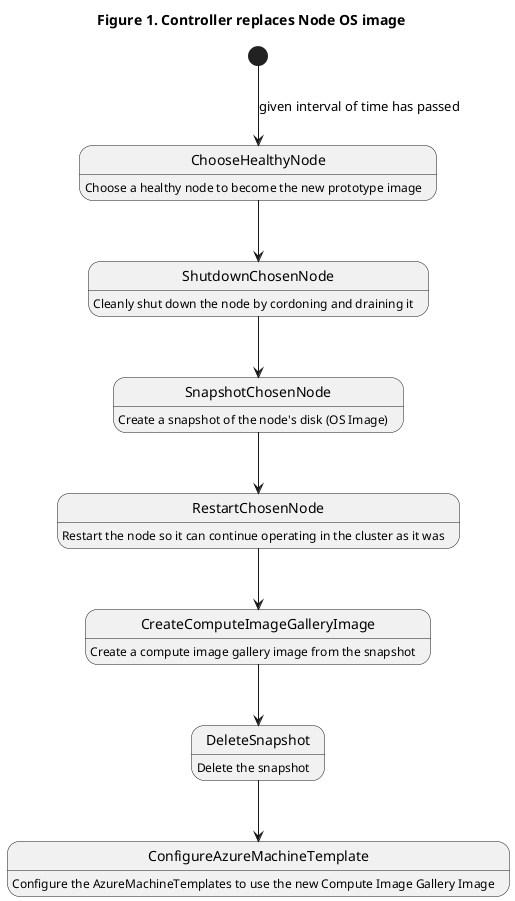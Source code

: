 @startuml
title Figure 1. Controller replaces Node OS image

[*] --> ChooseHealthyNode  : given interval of time has passed
ChooseHealthyNode : Choose a healthy node to become the new prototype image
ChooseHealthyNode --> ShutdownChosenNode

ShutdownChosenNode : Cleanly shut down the node by cordoning and draining it
ShutdownChosenNode --> SnapshotChosenNode

SnapshotChosenNode : Create a snapshot of the node's disk (OS Image)
SnapshotChosenNode --> RestartChosenNode

RestartChosenNode : Restart the node so it can continue operating in the cluster as it was
RestartChosenNode --> CreateComputeImageGalleryImage

CreateComputeImageGalleryImage : Create a compute image gallery image from the snapshot
CreateComputeImageGalleryImage --> DeleteSnapshot

DeleteSnapshot : Delete the snapshot
DeleteSnapshot --> ConfigureAzureMachineTemplate

ConfigureAzureMachineTemplate : Configure the AzureMachineTemplates to use the new Compute Image Gallery Image

@enduml